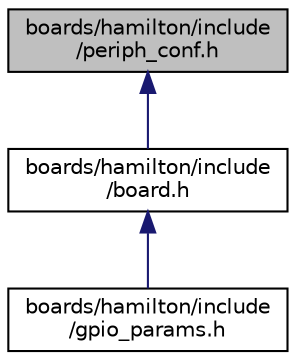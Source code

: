 digraph "boards/hamilton/include/periph_conf.h"
{
 // LATEX_PDF_SIZE
  edge [fontname="Helvetica",fontsize="10",labelfontname="Helvetica",labelfontsize="10"];
  node [fontname="Helvetica",fontsize="10",shape=record];
  Node1 [label="boards/hamilton/include\l/periph_conf.h",height=0.2,width=0.4,color="black", fillcolor="grey75", style="filled", fontcolor="black",tooltip="Configuration of CPU peripherals for the Hamilton mote."];
  Node1 -> Node2 [dir="back",color="midnightblue",fontsize="10",style="solid",fontname="Helvetica"];
  Node2 [label="boards/hamilton/include\l/board.h",height=0.2,width=0.4,color="black", fillcolor="white", style="filled",URL="$hamilton_2include_2board_8h.html",tooltip="Support for the HamiltonIoT Hamilton board."];
  Node2 -> Node3 [dir="back",color="midnightblue",fontsize="10",style="solid",fontname="Helvetica"];
  Node3 [label="boards/hamilton/include\l/gpio_params.h",height=0.2,width=0.4,color="black", fillcolor="white", style="filled",URL="$hamilton_2include_2gpio__params_8h.html",tooltip="Board specific configuration of direct mapped GPIOs."];
}
